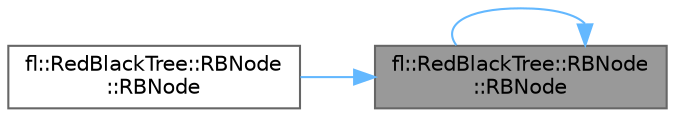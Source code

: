 digraph "fl::RedBlackTree::RBNode::RBNode"
{
 // INTERACTIVE_SVG=YES
 // LATEX_PDF_SIZE
  bgcolor="transparent";
  edge [fontname=Helvetica,fontsize=10,labelfontname=Helvetica,labelfontsize=10];
  node [fontname=Helvetica,fontsize=10,shape=box,height=0.2,width=0.4];
  rankdir="RL";
  Node1 [id="Node000001",label="fl::RedBlackTree::RBNode\l::RBNode",height=0.2,width=0.4,color="gray40", fillcolor="grey60", style="filled", fontcolor="black",tooltip=" "];
  Node1 -> Node2 [id="edge1_Node000001_Node000002",dir="back",color="steelblue1",style="solid",tooltip=" "];
  Node2 [id="Node000002",label="fl::RedBlackTree::RBNode\l::RBNode",height=0.2,width=0.4,color="grey40", fillcolor="white", style="filled",URL="$d3/d6c/structfl_1_1_red_black_tree_1_1_r_b_node_a3e384efab185b7ef94b8183ec830ed1e.html#a3e384efab185b7ef94b8183ec830ed1e",tooltip=" "];
  Node1 -> Node1 [id="edge2_Node000001_Node000001",dir="back",color="steelblue1",style="solid",tooltip=" "];
}
